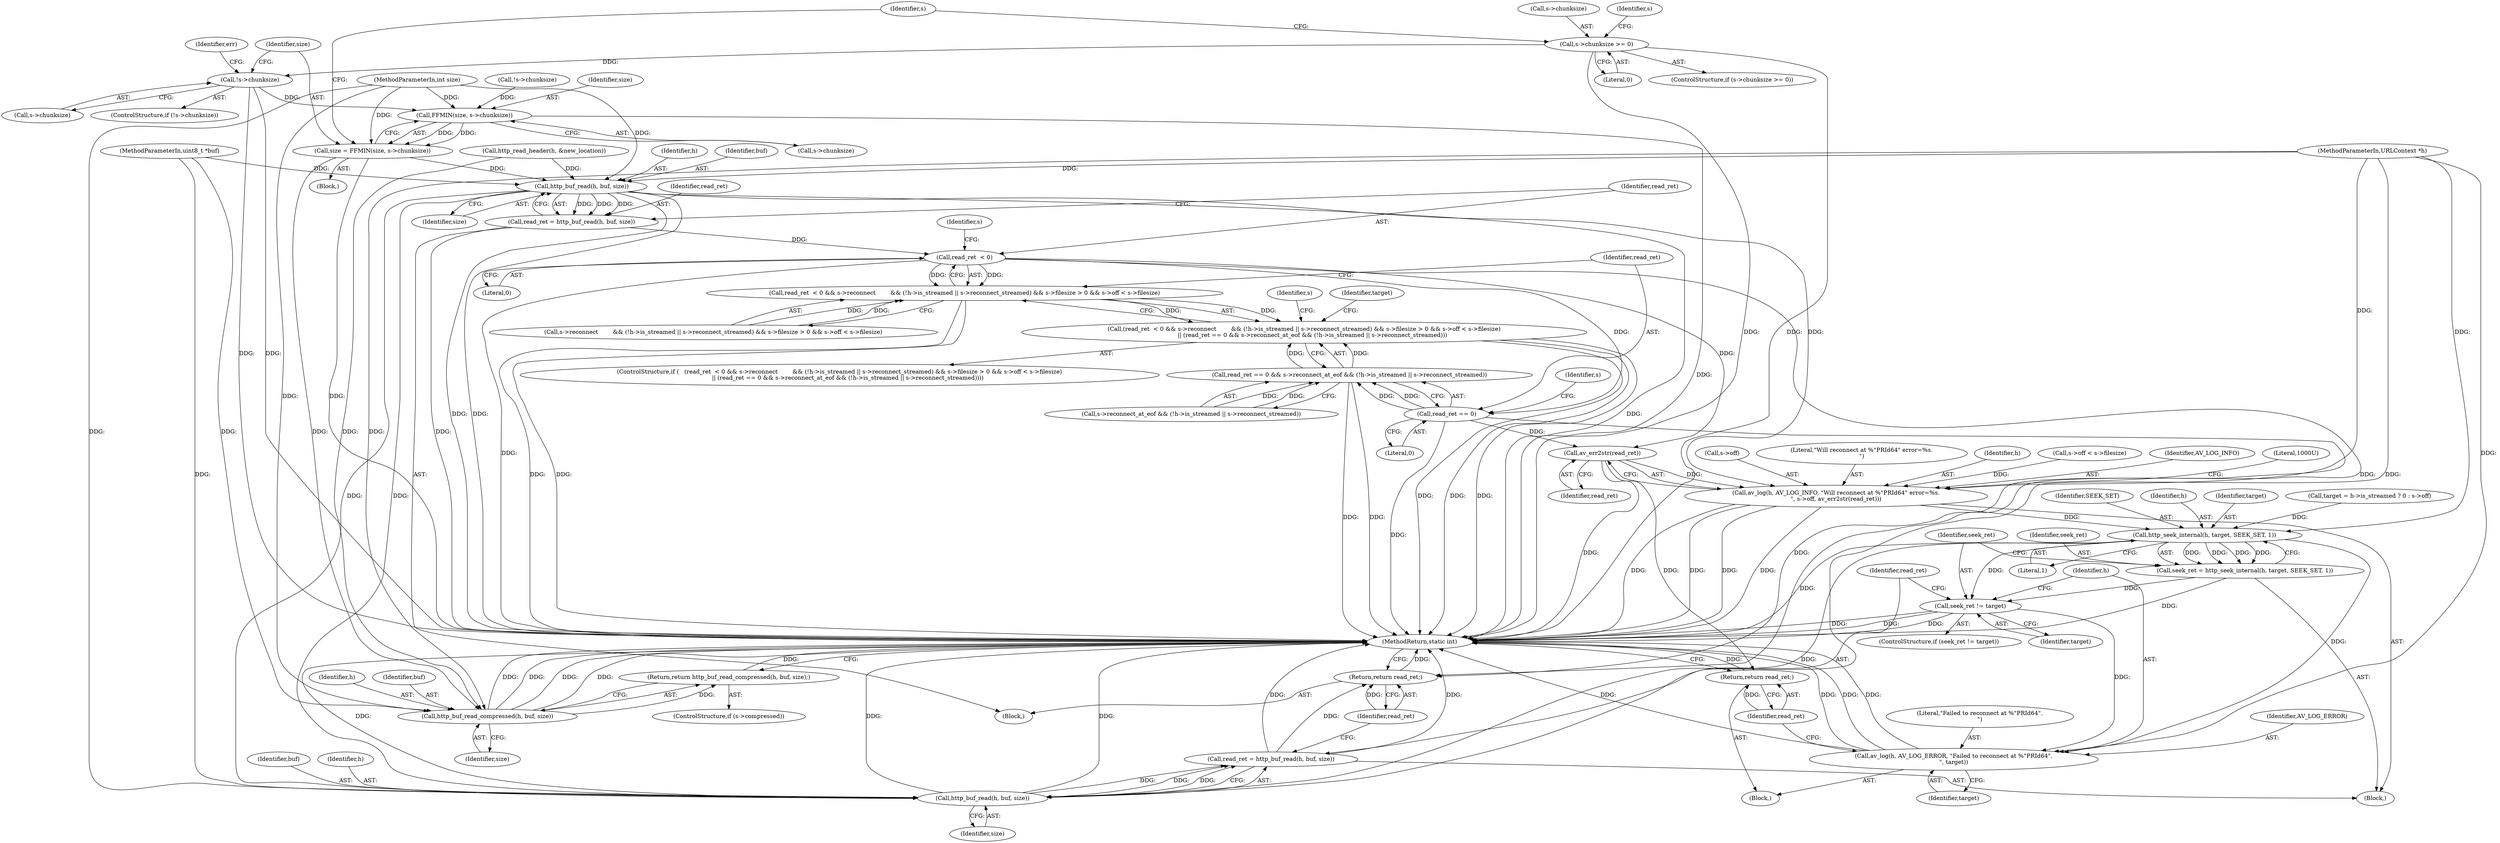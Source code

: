 digraph "0_FFmpeg_2a05c8f813de6f2278827734bf8102291e7484aa_4@pointer" {
"1000146" [label="(Call,s->chunksize >= 0)"];
"1000153" [label="(Call,!s->chunksize)"];
"1000200" [label="(Call,FFMIN(size, s->chunksize))"];
"1000198" [label="(Call,size = FFMIN(size, s->chunksize))"];
"1000210" [label="(Call,http_buf_read_compressed(h, buf, size))"];
"1000209" [label="(Return,return http_buf_read_compressed(h, buf, size);)"];
"1000216" [label="(Call,http_buf_read(h, buf, size))"];
"1000214" [label="(Call,read_ret = http_buf_read(h, buf, size))"];
"1000223" [label="(Call,read_ret  < 0)"];
"1000222" [label="(Call,read_ret  < 0 && s->reconnect        && (!h->is_streamed || s->reconnect_streamed) && s->filesize > 0 && s->off < s->filesize)"];
"1000221" [label="(Call,(read_ret  < 0 && s->reconnect        && (!h->is_streamed || s->reconnect_streamed) && s->filesize > 0 && s->off < s->filesize)\n         || (read_ret == 0 && s->reconnect_at_eof && (!h->is_streamed || s->reconnect_streamed)))"];
"1000253" [label="(Call,read_ret == 0)"];
"1000252" [label="(Call,read_ret == 0 && s->reconnect_at_eof && (!h->is_streamed || s->reconnect_streamed))"];
"1000298" [label="(Call,av_err2str(read_ret))"];
"1000291" [label="(Call,av_log(h, AV_LOG_INFO, \"Will reconnect at %\"PRId64\" error=%s.\n\", s->off, av_err2str(read_ret)))"];
"1000321" [label="(Call,http_seek_internal(h, target, SEEK_SET, 1))"];
"1000319" [label="(Call,seek_ret = http_seek_internal(h, target, SEEK_SET, 1))"];
"1000327" [label="(Call,seek_ret != target)"];
"1000331" [label="(Call,av_log(h, AV_LOG_ERROR, \"Failed to reconnect at %\"PRId64\".\n\", target))"];
"1000340" [label="(Call,http_buf_read(h, buf, size))"];
"1000338" [label="(Call,read_ret = http_buf_read(h, buf, size))"];
"1000350" [label="(Return,return read_ret;)"];
"1000336" [label="(Return,return read_ret;)"];
"1000104" [label="(MethodParameterIn,int size)"];
"1000340" [label="(Call,http_buf_read(h, buf, size))"];
"1000225" [label="(Literal,0)"];
"1000270" [label="(Call,target = h->is_streamed ? 0 : s->off)"];
"1000103" [label="(MethodParameterIn,uint8_t *buf)"];
"1000105" [label="(Block,)"];
"1000268" [label="(Block,)"];
"1000351" [label="(Identifier,read_ret)"];
"1000219" [label="(Identifier,size)"];
"1000271" [label="(Identifier,target)"];
"1000334" [label="(Literal,\"Failed to reconnect at %\"PRId64\".\n\")"];
"1000198" [label="(Call,size = FFMIN(size, s->chunksize))"];
"1000215" [label="(Identifier,read_ret)"];
"1000150" [label="(Literal,0)"];
"1000212" [label="(Identifier,buf)"];
"1000253" [label="(Call,read_ret == 0)"];
"1000321" [label="(Call,http_seek_internal(h, target, SEEK_SET, 1))"];
"1000256" [label="(Call,s->reconnect_at_eof && (!h->is_streamed || s->reconnect_streamed))"];
"1000226" [label="(Call,s->reconnect        && (!h->is_streamed || s->reconnect_streamed) && s->filesize > 0 && s->off < s->filesize)"];
"1000154" [label="(Call,s->chunksize)"];
"1000224" [label="(Identifier,read_ret)"];
"1000320" [label="(Identifier,seek_ret)"];
"1000152" [label="(ControlStructure,if (!s->chunksize))"];
"1000331" [label="(Call,av_log(h, AV_LOG_ERROR, \"Failed to reconnect at %\"PRId64\".\n\", target))"];
"1000222" [label="(Call,read_ret  < 0 && s->reconnect        && (!h->is_streamed || s->reconnect_streamed) && s->filesize > 0 && s->off < s->filesize)"];
"1000207" [label="(Identifier,s)"];
"1000342" [label="(Identifier,buf)"];
"1000151" [label="(Block,)"];
"1000216" [label="(Call,http_buf_read(h, buf, size))"];
"1000147" [label="(Call,s->chunksize)"];
"1000319" [label="(Call,seek_ret = http_seek_internal(h, target, SEEK_SET, 1))"];
"1000326" [label="(ControlStructure,if (seek_ret != target))"];
"1000145" [label="(ControlStructure,if (s->chunksize >= 0))"];
"1000146" [label="(Call,s->chunksize >= 0)"];
"1000220" [label="(ControlStructure,if (   (read_ret  < 0 && s->reconnect        && (!h->is_streamed || s->reconnect_streamed) && s->filesize > 0 && s->off < s->filesize)\n         || (read_ret == 0 && s->reconnect_at_eof && (!h->is_streamed || s->reconnect_streamed))))"];
"1000338" [label="(Call,read_ret = http_buf_read(h, buf, size))"];
"1000155" [label="(Identifier,s)"];
"1000350" [label="(Return,return read_ret;)"];
"1000328" [label="(Identifier,seek_ret)"];
"1000295" [label="(Call,s->off)"];
"1000327" [label="(Call,seek_ret != target)"];
"1000332" [label="(Identifier,h)"];
"1000192" [label="(Call,!s->chunksize)"];
"1000333" [label="(Identifier,AV_LOG_ERROR)"];
"1000153" [label="(Call,!s->chunksize)"];
"1000228" [label="(Identifier,s)"];
"1000343" [label="(Identifier,size)"];
"1000294" [label="(Literal,\"Will reconnect at %\"PRId64\" error=%s.\n\")"];
"1000292" [label="(Identifier,h)"];
"1000335" [label="(Identifier,target)"];
"1000218" [label="(Identifier,buf)"];
"1000164" [label="(Identifier,err)"];
"1000221" [label="(Call,(read_ret  < 0 && s->reconnect        && (!h->is_streamed || s->reconnect_streamed) && s->filesize > 0 && s->off < s->filesize)\n         || (read_ret == 0 && s->reconnect_at_eof && (!h->is_streamed || s->reconnect_streamed)))"];
"1000245" [label="(Call,s->off < s->filesize)"];
"1000324" [label="(Identifier,SEEK_SET)"];
"1000325" [label="(Literal,1)"];
"1000135" [label="(Call,http_read_header(h, &new_location))"];
"1000200" [label="(Call,FFMIN(size, s->chunksize))"];
"1000209" [label="(Return,return http_buf_read_compressed(h, buf, size);)"];
"1000214" [label="(Call,read_ret = http_buf_read(h, buf, size))"];
"1000341" [label="(Identifier,h)"];
"1000339" [label="(Identifier,read_ret)"];
"1000293" [label="(Identifier,AV_LOG_INFO)"];
"1000258" [label="(Identifier,s)"];
"1000223" [label="(Call,read_ret  < 0)"];
"1000322" [label="(Identifier,h)"];
"1000330" [label="(Block,)"];
"1000211" [label="(Identifier,h)"];
"1000329" [label="(Identifier,target)"];
"1000255" [label="(Literal,0)"];
"1000352" [label="(MethodReturn,static int)"];
"1000336" [label="(Return,return read_ret;)"];
"1000201" [label="(Identifier,size)"];
"1000291" [label="(Call,av_log(h, AV_LOG_INFO, \"Will reconnect at %\"PRId64\" error=%s.\n\", s->off, av_err2str(read_ret)))"];
"1000299" [label="(Identifier,read_ret)"];
"1000298" [label="(Call,av_err2str(read_ret))"];
"1000202" [label="(Call,s->chunksize)"];
"1000199" [label="(Identifier,size)"];
"1000205" [label="(ControlStructure,if (s->compressed))"];
"1000323" [label="(Identifier,target)"];
"1000102" [label="(MethodParameterIn,URLContext *h)"];
"1000337" [label="(Identifier,read_ret)"];
"1000210" [label="(Call,http_buf_read_compressed(h, buf, size))"];
"1000213" [label="(Identifier,size)"];
"1000217" [label="(Identifier,h)"];
"1000252" [label="(Call,read_ret == 0 && s->reconnect_at_eof && (!h->is_streamed || s->reconnect_streamed))"];
"1000347" [label="(Identifier,s)"];
"1000302" [label="(Literal,1000U)"];
"1000254" [label="(Identifier,read_ret)"];
"1000146" -> "1000145"  [label="AST: "];
"1000146" -> "1000150"  [label="CFG: "];
"1000147" -> "1000146"  [label="AST: "];
"1000150" -> "1000146"  [label="AST: "];
"1000155" -> "1000146"  [label="CFG: "];
"1000207" -> "1000146"  [label="CFG: "];
"1000146" -> "1000352"  [label="DDG: "];
"1000146" -> "1000352"  [label="DDG: "];
"1000146" -> "1000153"  [label="DDG: "];
"1000153" -> "1000152"  [label="AST: "];
"1000153" -> "1000154"  [label="CFG: "];
"1000154" -> "1000153"  [label="AST: "];
"1000164" -> "1000153"  [label="CFG: "];
"1000199" -> "1000153"  [label="CFG: "];
"1000153" -> "1000352"  [label="DDG: "];
"1000153" -> "1000352"  [label="DDG: "];
"1000153" -> "1000200"  [label="DDG: "];
"1000200" -> "1000198"  [label="AST: "];
"1000200" -> "1000202"  [label="CFG: "];
"1000201" -> "1000200"  [label="AST: "];
"1000202" -> "1000200"  [label="AST: "];
"1000198" -> "1000200"  [label="CFG: "];
"1000200" -> "1000352"  [label="DDG: "];
"1000200" -> "1000198"  [label="DDG: "];
"1000200" -> "1000198"  [label="DDG: "];
"1000104" -> "1000200"  [label="DDG: "];
"1000192" -> "1000200"  [label="DDG: "];
"1000198" -> "1000151"  [label="AST: "];
"1000199" -> "1000198"  [label="AST: "];
"1000207" -> "1000198"  [label="CFG: "];
"1000198" -> "1000352"  [label="DDG: "];
"1000104" -> "1000198"  [label="DDG: "];
"1000198" -> "1000210"  [label="DDG: "];
"1000198" -> "1000216"  [label="DDG: "];
"1000210" -> "1000209"  [label="AST: "];
"1000210" -> "1000213"  [label="CFG: "];
"1000211" -> "1000210"  [label="AST: "];
"1000212" -> "1000210"  [label="AST: "];
"1000213" -> "1000210"  [label="AST: "];
"1000209" -> "1000210"  [label="CFG: "];
"1000210" -> "1000352"  [label="DDG: "];
"1000210" -> "1000352"  [label="DDG: "];
"1000210" -> "1000352"  [label="DDG: "];
"1000210" -> "1000352"  [label="DDG: "];
"1000210" -> "1000209"  [label="DDG: "];
"1000135" -> "1000210"  [label="DDG: "];
"1000102" -> "1000210"  [label="DDG: "];
"1000103" -> "1000210"  [label="DDG: "];
"1000104" -> "1000210"  [label="DDG: "];
"1000209" -> "1000205"  [label="AST: "];
"1000352" -> "1000209"  [label="CFG: "];
"1000209" -> "1000352"  [label="DDG: "];
"1000216" -> "1000214"  [label="AST: "];
"1000216" -> "1000219"  [label="CFG: "];
"1000217" -> "1000216"  [label="AST: "];
"1000218" -> "1000216"  [label="AST: "];
"1000219" -> "1000216"  [label="AST: "];
"1000214" -> "1000216"  [label="CFG: "];
"1000216" -> "1000352"  [label="DDG: "];
"1000216" -> "1000352"  [label="DDG: "];
"1000216" -> "1000352"  [label="DDG: "];
"1000216" -> "1000214"  [label="DDG: "];
"1000216" -> "1000214"  [label="DDG: "];
"1000216" -> "1000214"  [label="DDG: "];
"1000135" -> "1000216"  [label="DDG: "];
"1000102" -> "1000216"  [label="DDG: "];
"1000103" -> "1000216"  [label="DDG: "];
"1000104" -> "1000216"  [label="DDG: "];
"1000216" -> "1000291"  [label="DDG: "];
"1000216" -> "1000340"  [label="DDG: "];
"1000216" -> "1000340"  [label="DDG: "];
"1000214" -> "1000105"  [label="AST: "];
"1000215" -> "1000214"  [label="AST: "];
"1000224" -> "1000214"  [label="CFG: "];
"1000214" -> "1000352"  [label="DDG: "];
"1000214" -> "1000223"  [label="DDG: "];
"1000223" -> "1000222"  [label="AST: "];
"1000223" -> "1000225"  [label="CFG: "];
"1000224" -> "1000223"  [label="AST: "];
"1000225" -> "1000223"  [label="AST: "];
"1000228" -> "1000223"  [label="CFG: "];
"1000222" -> "1000223"  [label="CFG: "];
"1000223" -> "1000352"  [label="DDG: "];
"1000223" -> "1000222"  [label="DDG: "];
"1000223" -> "1000222"  [label="DDG: "];
"1000223" -> "1000253"  [label="DDG: "];
"1000223" -> "1000298"  [label="DDG: "];
"1000223" -> "1000350"  [label="DDG: "];
"1000222" -> "1000221"  [label="AST: "];
"1000222" -> "1000226"  [label="CFG: "];
"1000226" -> "1000222"  [label="AST: "];
"1000254" -> "1000222"  [label="CFG: "];
"1000221" -> "1000222"  [label="CFG: "];
"1000222" -> "1000352"  [label="DDG: "];
"1000222" -> "1000352"  [label="DDG: "];
"1000222" -> "1000221"  [label="DDG: "];
"1000222" -> "1000221"  [label="DDG: "];
"1000226" -> "1000222"  [label="DDG: "];
"1000226" -> "1000222"  [label="DDG: "];
"1000221" -> "1000220"  [label="AST: "];
"1000221" -> "1000252"  [label="CFG: "];
"1000252" -> "1000221"  [label="AST: "];
"1000271" -> "1000221"  [label="CFG: "];
"1000347" -> "1000221"  [label="CFG: "];
"1000221" -> "1000352"  [label="DDG: "];
"1000221" -> "1000352"  [label="DDG: "];
"1000221" -> "1000352"  [label="DDG: "];
"1000252" -> "1000221"  [label="DDG: "];
"1000252" -> "1000221"  [label="DDG: "];
"1000253" -> "1000252"  [label="AST: "];
"1000253" -> "1000255"  [label="CFG: "];
"1000254" -> "1000253"  [label="AST: "];
"1000255" -> "1000253"  [label="AST: "];
"1000258" -> "1000253"  [label="CFG: "];
"1000252" -> "1000253"  [label="CFG: "];
"1000253" -> "1000352"  [label="DDG: "];
"1000253" -> "1000252"  [label="DDG: "];
"1000253" -> "1000252"  [label="DDG: "];
"1000253" -> "1000298"  [label="DDG: "];
"1000253" -> "1000350"  [label="DDG: "];
"1000252" -> "1000256"  [label="CFG: "];
"1000256" -> "1000252"  [label="AST: "];
"1000252" -> "1000352"  [label="DDG: "];
"1000252" -> "1000352"  [label="DDG: "];
"1000256" -> "1000252"  [label="DDG: "];
"1000256" -> "1000252"  [label="DDG: "];
"1000298" -> "1000291"  [label="AST: "];
"1000298" -> "1000299"  [label="CFG: "];
"1000299" -> "1000298"  [label="AST: "];
"1000291" -> "1000298"  [label="CFG: "];
"1000298" -> "1000352"  [label="DDG: "];
"1000298" -> "1000291"  [label="DDG: "];
"1000298" -> "1000336"  [label="DDG: "];
"1000291" -> "1000268"  [label="AST: "];
"1000292" -> "1000291"  [label="AST: "];
"1000293" -> "1000291"  [label="AST: "];
"1000294" -> "1000291"  [label="AST: "];
"1000295" -> "1000291"  [label="AST: "];
"1000302" -> "1000291"  [label="CFG: "];
"1000291" -> "1000352"  [label="DDG: "];
"1000291" -> "1000352"  [label="DDG: "];
"1000291" -> "1000352"  [label="DDG: "];
"1000291" -> "1000352"  [label="DDG: "];
"1000102" -> "1000291"  [label="DDG: "];
"1000245" -> "1000291"  [label="DDG: "];
"1000291" -> "1000321"  [label="DDG: "];
"1000321" -> "1000319"  [label="AST: "];
"1000321" -> "1000325"  [label="CFG: "];
"1000322" -> "1000321"  [label="AST: "];
"1000323" -> "1000321"  [label="AST: "];
"1000324" -> "1000321"  [label="AST: "];
"1000325" -> "1000321"  [label="AST: "];
"1000319" -> "1000321"  [label="CFG: "];
"1000321" -> "1000352"  [label="DDG: "];
"1000321" -> "1000319"  [label="DDG: "];
"1000321" -> "1000319"  [label="DDG: "];
"1000321" -> "1000319"  [label="DDG: "];
"1000321" -> "1000319"  [label="DDG: "];
"1000102" -> "1000321"  [label="DDG: "];
"1000270" -> "1000321"  [label="DDG: "];
"1000321" -> "1000327"  [label="DDG: "];
"1000321" -> "1000331"  [label="DDG: "];
"1000321" -> "1000340"  [label="DDG: "];
"1000319" -> "1000268"  [label="AST: "];
"1000320" -> "1000319"  [label="AST: "];
"1000328" -> "1000319"  [label="CFG: "];
"1000319" -> "1000352"  [label="DDG: "];
"1000319" -> "1000327"  [label="DDG: "];
"1000327" -> "1000326"  [label="AST: "];
"1000327" -> "1000329"  [label="CFG: "];
"1000328" -> "1000327"  [label="AST: "];
"1000329" -> "1000327"  [label="AST: "];
"1000332" -> "1000327"  [label="CFG: "];
"1000339" -> "1000327"  [label="CFG: "];
"1000327" -> "1000352"  [label="DDG: "];
"1000327" -> "1000352"  [label="DDG: "];
"1000327" -> "1000352"  [label="DDG: "];
"1000327" -> "1000331"  [label="DDG: "];
"1000331" -> "1000330"  [label="AST: "];
"1000331" -> "1000335"  [label="CFG: "];
"1000332" -> "1000331"  [label="AST: "];
"1000333" -> "1000331"  [label="AST: "];
"1000334" -> "1000331"  [label="AST: "];
"1000335" -> "1000331"  [label="AST: "];
"1000337" -> "1000331"  [label="CFG: "];
"1000331" -> "1000352"  [label="DDG: "];
"1000331" -> "1000352"  [label="DDG: "];
"1000331" -> "1000352"  [label="DDG: "];
"1000331" -> "1000352"  [label="DDG: "];
"1000102" -> "1000331"  [label="DDG: "];
"1000340" -> "1000338"  [label="AST: "];
"1000340" -> "1000343"  [label="CFG: "];
"1000341" -> "1000340"  [label="AST: "];
"1000342" -> "1000340"  [label="AST: "];
"1000343" -> "1000340"  [label="AST: "];
"1000338" -> "1000340"  [label="CFG: "];
"1000340" -> "1000352"  [label="DDG: "];
"1000340" -> "1000352"  [label="DDG: "];
"1000340" -> "1000352"  [label="DDG: "];
"1000340" -> "1000338"  [label="DDG: "];
"1000340" -> "1000338"  [label="DDG: "];
"1000340" -> "1000338"  [label="DDG: "];
"1000102" -> "1000340"  [label="DDG: "];
"1000103" -> "1000340"  [label="DDG: "];
"1000104" -> "1000340"  [label="DDG: "];
"1000338" -> "1000268"  [label="AST: "];
"1000339" -> "1000338"  [label="AST: "];
"1000351" -> "1000338"  [label="CFG: "];
"1000338" -> "1000352"  [label="DDG: "];
"1000338" -> "1000352"  [label="DDG: "];
"1000338" -> "1000350"  [label="DDG: "];
"1000350" -> "1000105"  [label="AST: "];
"1000350" -> "1000351"  [label="CFG: "];
"1000351" -> "1000350"  [label="AST: "];
"1000352" -> "1000350"  [label="CFG: "];
"1000350" -> "1000352"  [label="DDG: "];
"1000351" -> "1000350"  [label="DDG: "];
"1000336" -> "1000330"  [label="AST: "];
"1000336" -> "1000337"  [label="CFG: "];
"1000337" -> "1000336"  [label="AST: "];
"1000352" -> "1000336"  [label="CFG: "];
"1000336" -> "1000352"  [label="DDG: "];
"1000337" -> "1000336"  [label="DDG: "];
}
